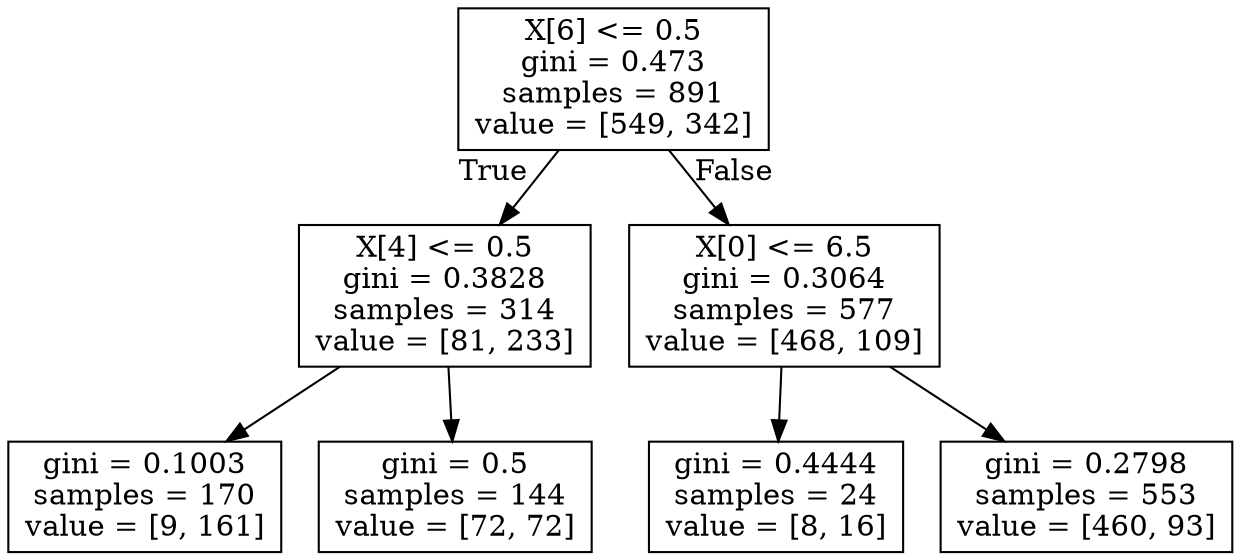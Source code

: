digraph Tree {
node [shape=box] ;
0 [label="X[6] <= 0.5\ngini = 0.473\nsamples = 891\nvalue = [549, 342]"] ;
1 [label="X[4] <= 0.5\ngini = 0.3828\nsamples = 314\nvalue = [81, 233]"] ;
0 -> 1 [labeldistance=2.5, labelangle=45, headlabel="True"] ;
2 [label="gini = 0.1003\nsamples = 170\nvalue = [9, 161]"] ;
1 -> 2 ;
3 [label="gini = 0.5\nsamples = 144\nvalue = [72, 72]"] ;
1 -> 3 ;
4 [label="X[0] <= 6.5\ngini = 0.3064\nsamples = 577\nvalue = [468, 109]"] ;
0 -> 4 [labeldistance=2.5, labelangle=-45, headlabel="False"] ;
5 [label="gini = 0.4444\nsamples = 24\nvalue = [8, 16]"] ;
4 -> 5 ;
6 [label="gini = 0.2798\nsamples = 553\nvalue = [460, 93]"] ;
4 -> 6 ;
}